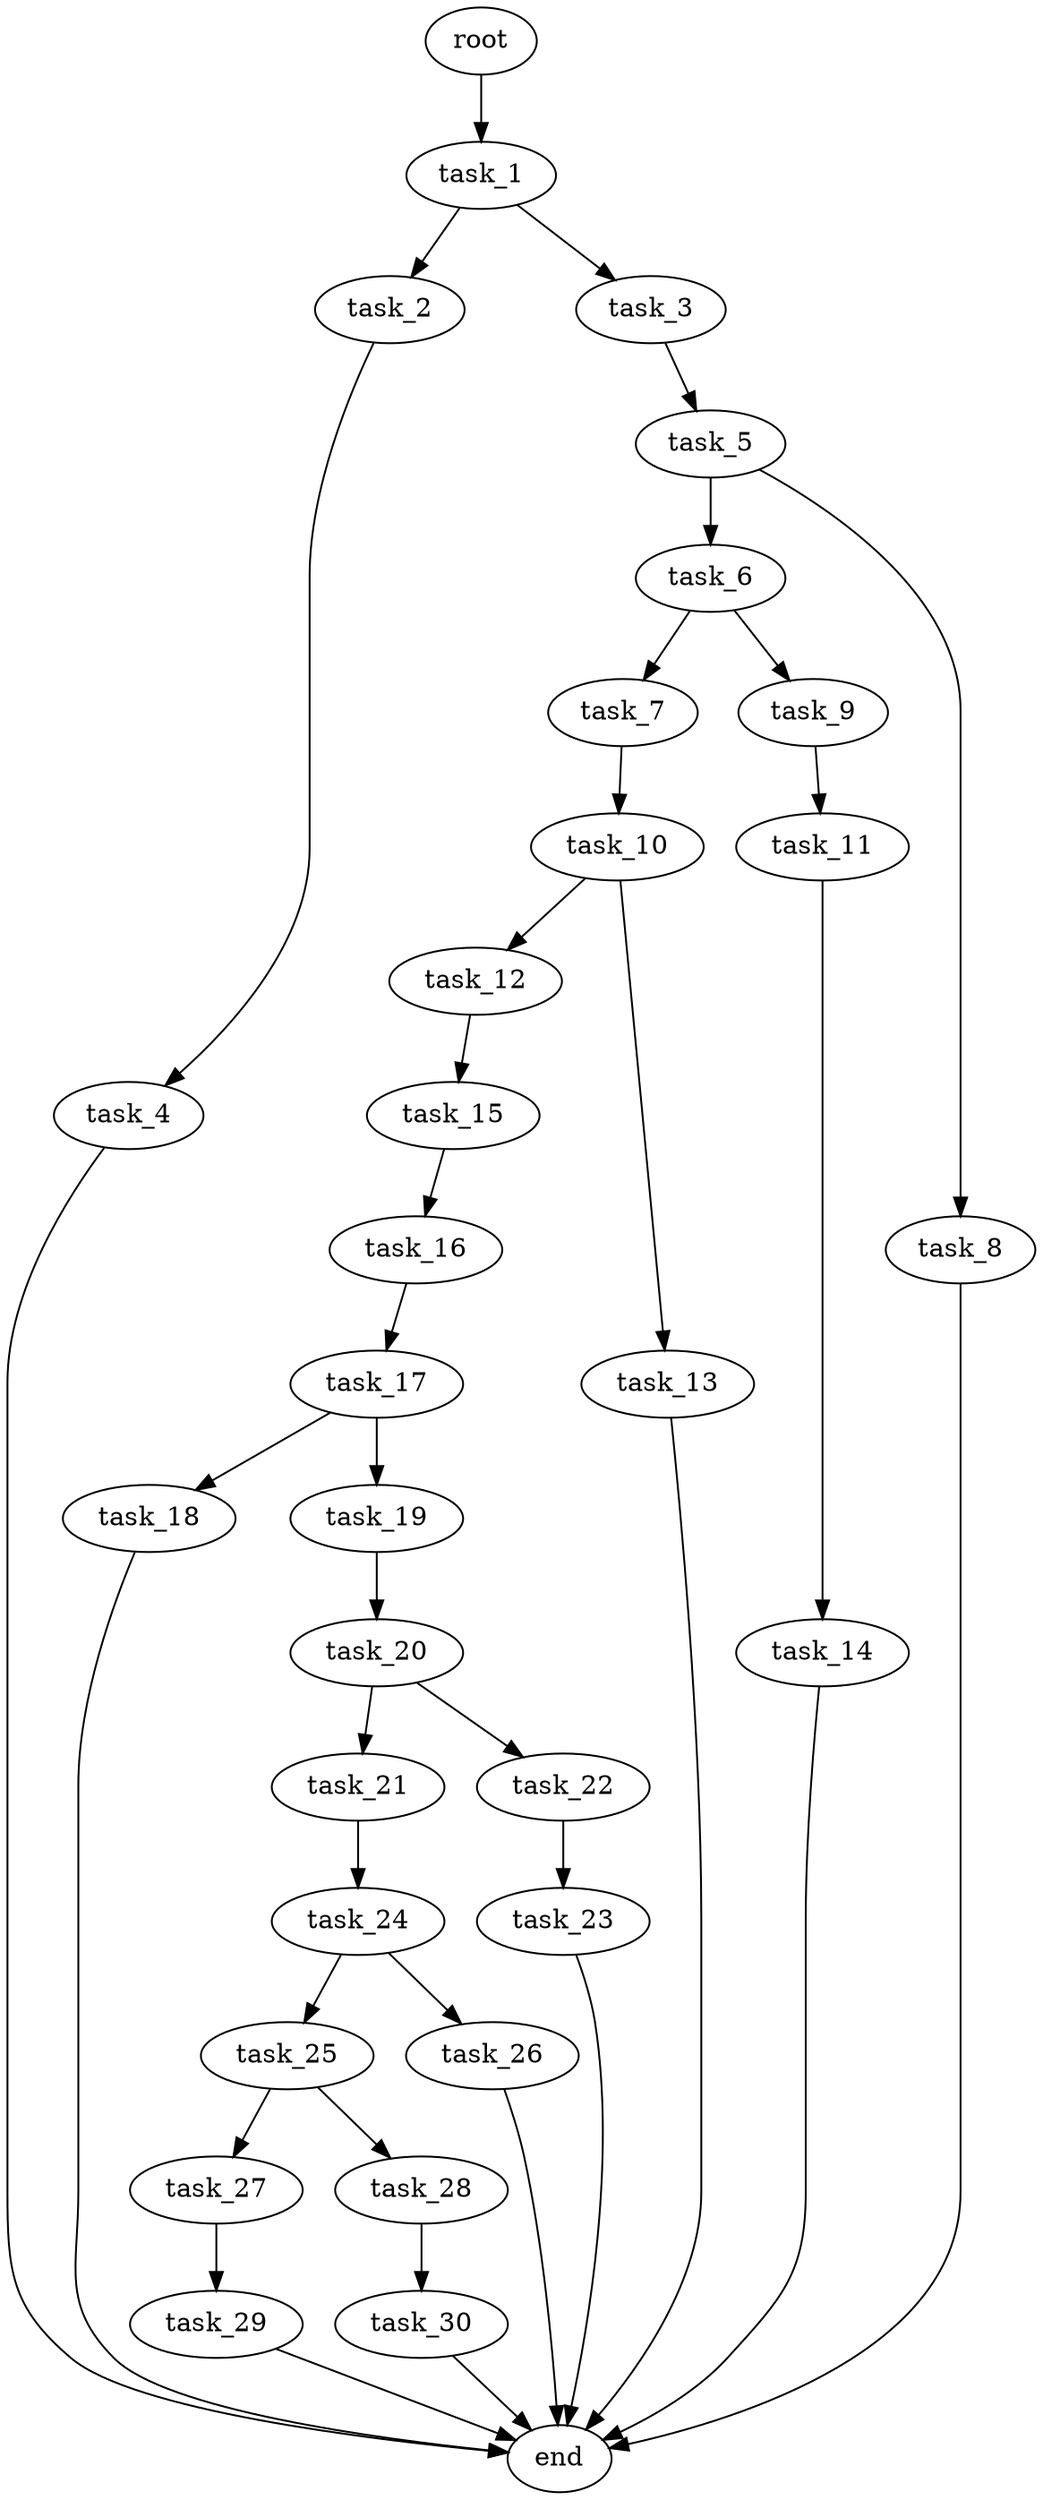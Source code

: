 digraph G {
  root [size="0.000000e+00"];
  task_1 [size="3.970549e+09"];
  task_2 [size="4.954344e+09"];
  task_3 [size="9.366151e+09"];
  task_4 [size="9.621352e+09"];
  task_5 [size="9.260471e+09"];
  task_6 [size="8.767555e+09"];
  task_7 [size="9.366242e+07"];
  task_8 [size="5.680051e+09"];
  task_9 [size="1.073900e+09"];
  task_10 [size="9.829956e+09"];
  task_11 [size="2.846332e+09"];
  task_12 [size="9.891006e+09"];
  task_13 [size="5.433462e+09"];
  task_14 [size="4.939630e+09"];
  task_15 [size="9.385666e+09"];
  task_16 [size="8.510746e+09"];
  task_17 [size="4.680740e+09"];
  task_18 [size="1.928921e+09"];
  task_19 [size="1.127355e+09"];
  task_20 [size="1.625780e+09"];
  task_21 [size="4.589686e+09"];
  task_22 [size="2.573392e+09"];
  task_23 [size="1.862804e+09"];
  task_24 [size="7.366442e+09"];
  task_25 [size="7.907886e+09"];
  task_26 [size="5.678244e+09"];
  task_27 [size="7.573070e+09"];
  task_28 [size="1.755774e+09"];
  task_29 [size="8.561609e+09"];
  task_30 [size="8.970531e+09"];
  end [size="0.000000e+00"];

  root -> task_1 [size="1.000000e-12"];
  task_1 -> task_2 [size="4.954344e+08"];
  task_1 -> task_3 [size="9.366151e+08"];
  task_2 -> task_4 [size="9.621352e+08"];
  task_3 -> task_5 [size="9.260471e+08"];
  task_4 -> end [size="1.000000e-12"];
  task_5 -> task_6 [size="8.767555e+08"];
  task_5 -> task_8 [size="5.680051e+08"];
  task_6 -> task_7 [size="9.366242e+06"];
  task_6 -> task_9 [size="1.073900e+08"];
  task_7 -> task_10 [size="9.829956e+08"];
  task_8 -> end [size="1.000000e-12"];
  task_9 -> task_11 [size="2.846332e+08"];
  task_10 -> task_12 [size="9.891006e+08"];
  task_10 -> task_13 [size="5.433462e+08"];
  task_11 -> task_14 [size="4.939630e+08"];
  task_12 -> task_15 [size="9.385666e+08"];
  task_13 -> end [size="1.000000e-12"];
  task_14 -> end [size="1.000000e-12"];
  task_15 -> task_16 [size="8.510746e+08"];
  task_16 -> task_17 [size="4.680740e+08"];
  task_17 -> task_18 [size="1.928921e+08"];
  task_17 -> task_19 [size="1.127355e+08"];
  task_18 -> end [size="1.000000e-12"];
  task_19 -> task_20 [size="1.625780e+08"];
  task_20 -> task_21 [size="4.589686e+08"];
  task_20 -> task_22 [size="2.573392e+08"];
  task_21 -> task_24 [size="7.366442e+08"];
  task_22 -> task_23 [size="1.862804e+08"];
  task_23 -> end [size="1.000000e-12"];
  task_24 -> task_25 [size="7.907886e+08"];
  task_24 -> task_26 [size="5.678244e+08"];
  task_25 -> task_27 [size="7.573070e+08"];
  task_25 -> task_28 [size="1.755774e+08"];
  task_26 -> end [size="1.000000e-12"];
  task_27 -> task_29 [size="8.561609e+08"];
  task_28 -> task_30 [size="8.970531e+08"];
  task_29 -> end [size="1.000000e-12"];
  task_30 -> end [size="1.000000e-12"];
}
